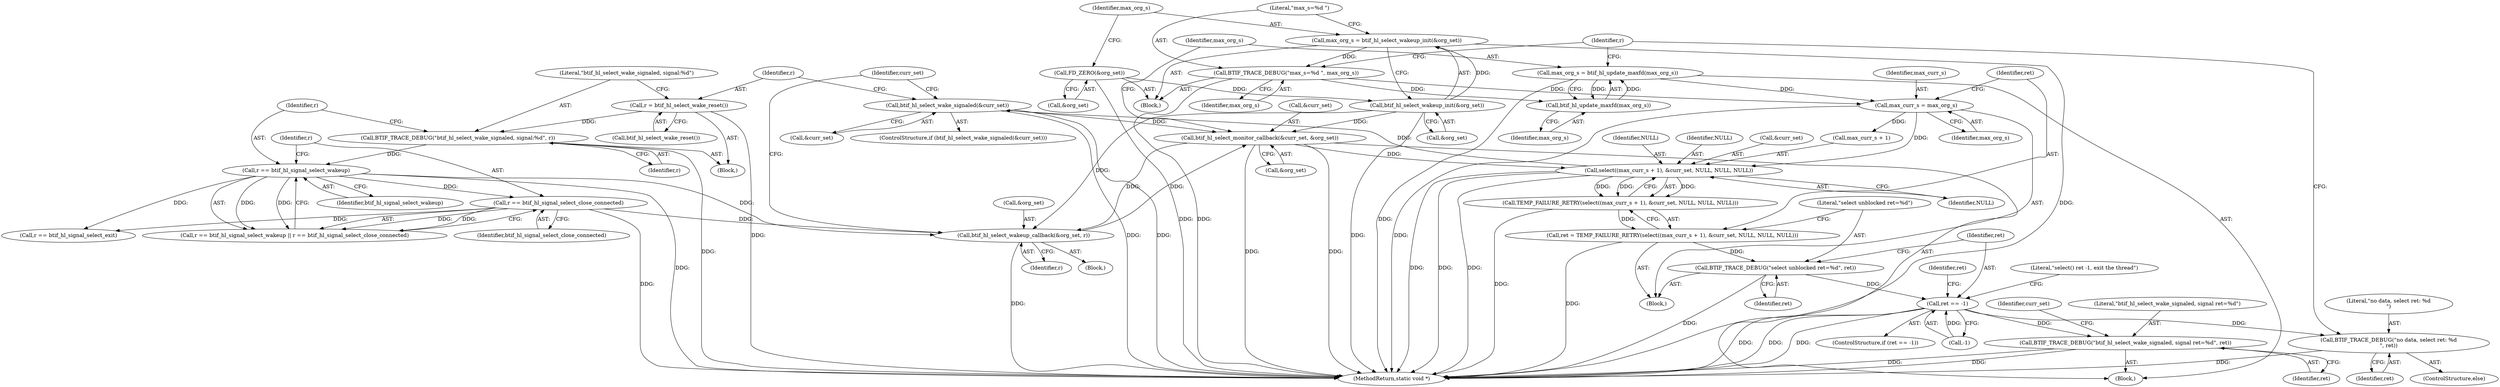 digraph "0_Android_472271b153c5dc53c28beac55480a8d8434b2d5c_19@API" {
"1000175" [label="(Call,btif_hl_select_wake_signaled(&curr_set))"];
"1000140" [label="(Call,select((max_curr_s + 1), &curr_set, NULL, NULL, NULL))"];
"1000133" [label="(Call,max_curr_s = max_org_s)"];
"1000120" [label="(Call,BTIF_TRACE_DEBUG(\"max_s=%d \", max_org_s))"];
"1000115" [label="(Call,max_org_s = btif_hl_select_wakeup_init(&org_set))"];
"1000117" [label="(Call,btif_hl_select_wakeup_init(&org_set))"];
"1000112" [label="(Call,FD_ZERO(&org_set))"];
"1000214" [label="(Call,max_org_s = btif_hl_update_maxfd(max_org_s))"];
"1000216" [label="(Call,btif_hl_update_maxfd(max_org_s))"];
"1000209" [label="(Call,btif_hl_select_monitor_callback(&curr_set, &org_set))"];
"1000175" [label="(Call,btif_hl_select_wake_signaled(&curr_set))"];
"1000194" [label="(Call,btif_hl_select_wakeup_callback(&org_set, r))"];
"1000187" [label="(Call,r == btif_hl_signal_select_wakeup)"];
"1000182" [label="(Call,BTIF_TRACE_DEBUG(\"btif_hl_select_wake_signaled, signal:%d\", r))"];
"1000179" [label="(Call,r = btif_hl_select_wake_reset())"];
"1000190" [label="(Call,r == btif_hl_signal_select_close_connected)"];
"1000139" [label="(Call,TEMP_FAILURE_RETRY(select((max_curr_s + 1), &curr_set, NULL, NULL, NULL)))"];
"1000137" [label="(Call,ret = TEMP_FAILURE_RETRY(select((max_curr_s + 1), &curr_set, NULL, NULL, NULL)))"];
"1000149" [label="(Call,BTIF_TRACE_DEBUG(\"select unblocked ret=%d\", ret))"];
"1000153" [label="(Call,ret == -1)"];
"1000171" [label="(Call,BTIF_TRACE_DEBUG(\"btif_hl_select_wake_signaled, signal ret=%d\", ret))"];
"1000219" [label="(Call,BTIF_TRACE_DEBUG(\"no data, select ret: %d\n\", ret))"];
"1000191" [label="(Identifier,r)"];
"1000140" [label="(Call,select((max_curr_s + 1), &curr_set, NULL, NULL, NULL))"];
"1000197" [label="(Identifier,r)"];
"1000177" [label="(Identifier,curr_set)"];
"1000172" [label="(Literal,\"btif_hl_select_wake_signaled, signal ret=%d\")"];
"1000146" [label="(Identifier,NULL)"];
"1000112" [label="(Call,FD_ZERO(&org_set))"];
"1000219" [label="(Call,BTIF_TRACE_DEBUG(\"no data, select ret: %d\n\", ret))"];
"1000139" [label="(Call,TEMP_FAILURE_RETRY(select((max_curr_s + 1), &curr_set, NULL, NULL, NULL)))"];
"1000122" [label="(Identifier,max_org_s)"];
"1000176" [label="(Call,&curr_set)"];
"1000183" [label="(Literal,\"btif_hl_select_wake_signaled, signal:%d\")"];
"1000195" [label="(Call,&org_set)"];
"1000174" [label="(ControlStructure,if (btif_hl_select_wake_signaled(&curr_set)))"];
"1000116" [label="(Identifier,max_org_s)"];
"1000113" [label="(Call,&org_set)"];
"1000169" [label="(Identifier,ret)"];
"1000179" [label="(Call,r = btif_hl_select_wake_reset())"];
"1000170" [label="(Block,)"];
"1000200" [label="(Call,r == btif_hl_signal_select_exit)"];
"1000180" [label="(Identifier,r)"];
"1000126" [label="(Identifier,r)"];
"1000214" [label="(Call,max_org_s = btif_hl_update_maxfd(max_org_s))"];
"1000148" [label="(Identifier,NULL)"];
"1000144" [label="(Call,&curr_set)"];
"1000194" [label="(Call,btif_hl_select_wakeup_callback(&org_set, r))"];
"1000118" [label="(Call,&org_set)"];
"1000152" [label="(ControlStructure,if (ret == -1))"];
"1000192" [label="(Identifier,btif_hl_signal_select_close_connected)"];
"1000218" [label="(ControlStructure,else)"];
"1000187" [label="(Call,r == btif_hl_signal_select_wakeup)"];
"1000147" [label="(Identifier,NULL)"];
"1000173" [label="(Identifier,ret)"];
"1000133" [label="(Call,max_curr_s = max_org_s)"];
"1000221" [label="(Identifier,ret)"];
"1000209" [label="(Call,btif_hl_select_monitor_callback(&curr_set, &org_set))"];
"1000154" [label="(Identifier,ret)"];
"1000186" [label="(Call,r == btif_hl_signal_select_wakeup || r == btif_hl_signal_select_close_connected)"];
"1000151" [label="(Identifier,ret)"];
"1000226" [label="(MethodReturn,static void *)"];
"1000210" [label="(Call,&curr_set)"];
"1000193" [label="(Block,)"];
"1000181" [label="(Call,btif_hl_select_wake_reset())"];
"1000150" [label="(Literal,\"select unblocked ret=%d\")"];
"1000215" [label="(Identifier,max_org_s)"];
"1000171" [label="(Call,BTIF_TRACE_DEBUG(\"btif_hl_select_wake_signaled, signal ret=%d\", ret))"];
"1000178" [label="(Block,)"];
"1000190" [label="(Call,r == btif_hl_signal_select_close_connected)"];
"1000138" [label="(Identifier,ret)"];
"1000115" [label="(Call,max_org_s = btif_hl_select_wakeup_init(&org_set))"];
"1000212" [label="(Call,&org_set)"];
"1000182" [label="(Call,BTIF_TRACE_DEBUG(\"btif_hl_select_wake_signaled, signal:%d\", r))"];
"1000137" [label="(Call,ret = TEMP_FAILURE_RETRY(select((max_curr_s + 1), &curr_set, NULL, NULL, NULL)))"];
"1000121" [label="(Literal,\"max_s=%d \")"];
"1000217" [label="(Identifier,max_org_s)"];
"1000149" [label="(Call,BTIF_TRACE_DEBUG(\"select unblocked ret=%d\", ret))"];
"1000153" [label="(Call,ret == -1)"];
"1000188" [label="(Identifier,r)"];
"1000155" [label="(Call,-1)"];
"1000102" [label="(Block,)"];
"1000216" [label="(Call,btif_hl_update_maxfd(max_org_s))"];
"1000220" [label="(Literal,\"no data, select ret: %d\n\")"];
"1000135" [label="(Identifier,max_org_s)"];
"1000134" [label="(Identifier,max_curr_s)"];
"1000184" [label="(Identifier,r)"];
"1000189" [label="(Identifier,btif_hl_signal_select_wakeup)"];
"1000175" [label="(Call,btif_hl_select_wake_signaled(&curr_set))"];
"1000141" [label="(Call,max_curr_s + 1)"];
"1000124" [label="(Block,)"];
"1000120" [label="(Call,BTIF_TRACE_DEBUG(\"max_s=%d \", max_org_s))"];
"1000117" [label="(Call,btif_hl_select_wakeup_init(&org_set))"];
"1000159" [label="(Literal,\"select() ret -1, exit the thread\")"];
"1000211" [label="(Identifier,curr_set)"];
"1000175" -> "1000174"  [label="AST: "];
"1000175" -> "1000176"  [label="CFG: "];
"1000176" -> "1000175"  [label="AST: "];
"1000180" -> "1000175"  [label="CFG: "];
"1000211" -> "1000175"  [label="CFG: "];
"1000175" -> "1000226"  [label="DDG: "];
"1000175" -> "1000226"  [label="DDG: "];
"1000140" -> "1000175"  [label="DDG: "];
"1000175" -> "1000209"  [label="DDG: "];
"1000140" -> "1000139"  [label="AST: "];
"1000140" -> "1000148"  [label="CFG: "];
"1000141" -> "1000140"  [label="AST: "];
"1000144" -> "1000140"  [label="AST: "];
"1000146" -> "1000140"  [label="AST: "];
"1000147" -> "1000140"  [label="AST: "];
"1000148" -> "1000140"  [label="AST: "];
"1000139" -> "1000140"  [label="CFG: "];
"1000140" -> "1000226"  [label="DDG: "];
"1000140" -> "1000226"  [label="DDG: "];
"1000140" -> "1000226"  [label="DDG: "];
"1000140" -> "1000139"  [label="DDG: "];
"1000140" -> "1000139"  [label="DDG: "];
"1000140" -> "1000139"  [label="DDG: "];
"1000133" -> "1000140"  [label="DDG: "];
"1000209" -> "1000140"  [label="DDG: "];
"1000133" -> "1000124"  [label="AST: "];
"1000133" -> "1000135"  [label="CFG: "];
"1000134" -> "1000133"  [label="AST: "];
"1000135" -> "1000133"  [label="AST: "];
"1000138" -> "1000133"  [label="CFG: "];
"1000133" -> "1000226"  [label="DDG: "];
"1000120" -> "1000133"  [label="DDG: "];
"1000214" -> "1000133"  [label="DDG: "];
"1000133" -> "1000141"  [label="DDG: "];
"1000120" -> "1000102"  [label="AST: "];
"1000120" -> "1000122"  [label="CFG: "];
"1000121" -> "1000120"  [label="AST: "];
"1000122" -> "1000120"  [label="AST: "];
"1000126" -> "1000120"  [label="CFG: "];
"1000120" -> "1000226"  [label="DDG: "];
"1000115" -> "1000120"  [label="DDG: "];
"1000120" -> "1000216"  [label="DDG: "];
"1000115" -> "1000102"  [label="AST: "];
"1000115" -> "1000117"  [label="CFG: "];
"1000116" -> "1000115"  [label="AST: "];
"1000117" -> "1000115"  [label="AST: "];
"1000121" -> "1000115"  [label="CFG: "];
"1000115" -> "1000226"  [label="DDG: "];
"1000117" -> "1000115"  [label="DDG: "];
"1000117" -> "1000118"  [label="CFG: "];
"1000118" -> "1000117"  [label="AST: "];
"1000117" -> "1000226"  [label="DDG: "];
"1000112" -> "1000117"  [label="DDG: "];
"1000117" -> "1000194"  [label="DDG: "];
"1000117" -> "1000209"  [label="DDG: "];
"1000112" -> "1000102"  [label="AST: "];
"1000112" -> "1000113"  [label="CFG: "];
"1000113" -> "1000112"  [label="AST: "];
"1000116" -> "1000112"  [label="CFG: "];
"1000112" -> "1000226"  [label="DDG: "];
"1000214" -> "1000170"  [label="AST: "];
"1000214" -> "1000216"  [label="CFG: "];
"1000215" -> "1000214"  [label="AST: "];
"1000216" -> "1000214"  [label="AST: "];
"1000126" -> "1000214"  [label="CFG: "];
"1000214" -> "1000226"  [label="DDG: "];
"1000216" -> "1000214"  [label="DDG: "];
"1000214" -> "1000216"  [label="DDG: "];
"1000216" -> "1000217"  [label="CFG: "];
"1000217" -> "1000216"  [label="AST: "];
"1000209" -> "1000170"  [label="AST: "];
"1000209" -> "1000212"  [label="CFG: "];
"1000210" -> "1000209"  [label="AST: "];
"1000212" -> "1000209"  [label="AST: "];
"1000215" -> "1000209"  [label="CFG: "];
"1000209" -> "1000226"  [label="DDG: "];
"1000209" -> "1000226"  [label="DDG: "];
"1000209" -> "1000194"  [label="DDG: "];
"1000194" -> "1000209"  [label="DDG: "];
"1000194" -> "1000193"  [label="AST: "];
"1000194" -> "1000197"  [label="CFG: "];
"1000195" -> "1000194"  [label="AST: "];
"1000197" -> "1000194"  [label="AST: "];
"1000211" -> "1000194"  [label="CFG: "];
"1000194" -> "1000226"  [label="DDG: "];
"1000187" -> "1000194"  [label="DDG: "];
"1000190" -> "1000194"  [label="DDG: "];
"1000187" -> "1000186"  [label="AST: "];
"1000187" -> "1000189"  [label="CFG: "];
"1000188" -> "1000187"  [label="AST: "];
"1000189" -> "1000187"  [label="AST: "];
"1000191" -> "1000187"  [label="CFG: "];
"1000186" -> "1000187"  [label="CFG: "];
"1000187" -> "1000226"  [label="DDG: "];
"1000187" -> "1000186"  [label="DDG: "];
"1000187" -> "1000186"  [label="DDG: "];
"1000182" -> "1000187"  [label="DDG: "];
"1000187" -> "1000190"  [label="DDG: "];
"1000187" -> "1000200"  [label="DDG: "];
"1000182" -> "1000178"  [label="AST: "];
"1000182" -> "1000184"  [label="CFG: "];
"1000183" -> "1000182"  [label="AST: "];
"1000184" -> "1000182"  [label="AST: "];
"1000188" -> "1000182"  [label="CFG: "];
"1000182" -> "1000226"  [label="DDG: "];
"1000179" -> "1000182"  [label="DDG: "];
"1000179" -> "1000178"  [label="AST: "];
"1000179" -> "1000181"  [label="CFG: "];
"1000180" -> "1000179"  [label="AST: "];
"1000181" -> "1000179"  [label="AST: "];
"1000183" -> "1000179"  [label="CFG: "];
"1000179" -> "1000226"  [label="DDG: "];
"1000190" -> "1000186"  [label="AST: "];
"1000190" -> "1000192"  [label="CFG: "];
"1000191" -> "1000190"  [label="AST: "];
"1000192" -> "1000190"  [label="AST: "];
"1000186" -> "1000190"  [label="CFG: "];
"1000190" -> "1000226"  [label="DDG: "];
"1000190" -> "1000186"  [label="DDG: "];
"1000190" -> "1000186"  [label="DDG: "];
"1000190" -> "1000200"  [label="DDG: "];
"1000139" -> "1000137"  [label="AST: "];
"1000137" -> "1000139"  [label="CFG: "];
"1000139" -> "1000226"  [label="DDG: "];
"1000139" -> "1000137"  [label="DDG: "];
"1000137" -> "1000124"  [label="AST: "];
"1000138" -> "1000137"  [label="AST: "];
"1000150" -> "1000137"  [label="CFG: "];
"1000137" -> "1000226"  [label="DDG: "];
"1000137" -> "1000149"  [label="DDG: "];
"1000149" -> "1000124"  [label="AST: "];
"1000149" -> "1000151"  [label="CFG: "];
"1000150" -> "1000149"  [label="AST: "];
"1000151" -> "1000149"  [label="AST: "];
"1000154" -> "1000149"  [label="CFG: "];
"1000149" -> "1000226"  [label="DDG: "];
"1000149" -> "1000153"  [label="DDG: "];
"1000153" -> "1000152"  [label="AST: "];
"1000153" -> "1000155"  [label="CFG: "];
"1000154" -> "1000153"  [label="AST: "];
"1000155" -> "1000153"  [label="AST: "];
"1000159" -> "1000153"  [label="CFG: "];
"1000169" -> "1000153"  [label="CFG: "];
"1000153" -> "1000226"  [label="DDG: "];
"1000153" -> "1000226"  [label="DDG: "];
"1000153" -> "1000226"  [label="DDG: "];
"1000155" -> "1000153"  [label="DDG: "];
"1000153" -> "1000171"  [label="DDG: "];
"1000153" -> "1000219"  [label="DDG: "];
"1000171" -> "1000170"  [label="AST: "];
"1000171" -> "1000173"  [label="CFG: "];
"1000172" -> "1000171"  [label="AST: "];
"1000173" -> "1000171"  [label="AST: "];
"1000177" -> "1000171"  [label="CFG: "];
"1000171" -> "1000226"  [label="DDG: "];
"1000171" -> "1000226"  [label="DDG: "];
"1000219" -> "1000218"  [label="AST: "];
"1000219" -> "1000221"  [label="CFG: "];
"1000220" -> "1000219"  [label="AST: "];
"1000221" -> "1000219"  [label="AST: "];
"1000126" -> "1000219"  [label="CFG: "];
"1000219" -> "1000226"  [label="DDG: "];
}
